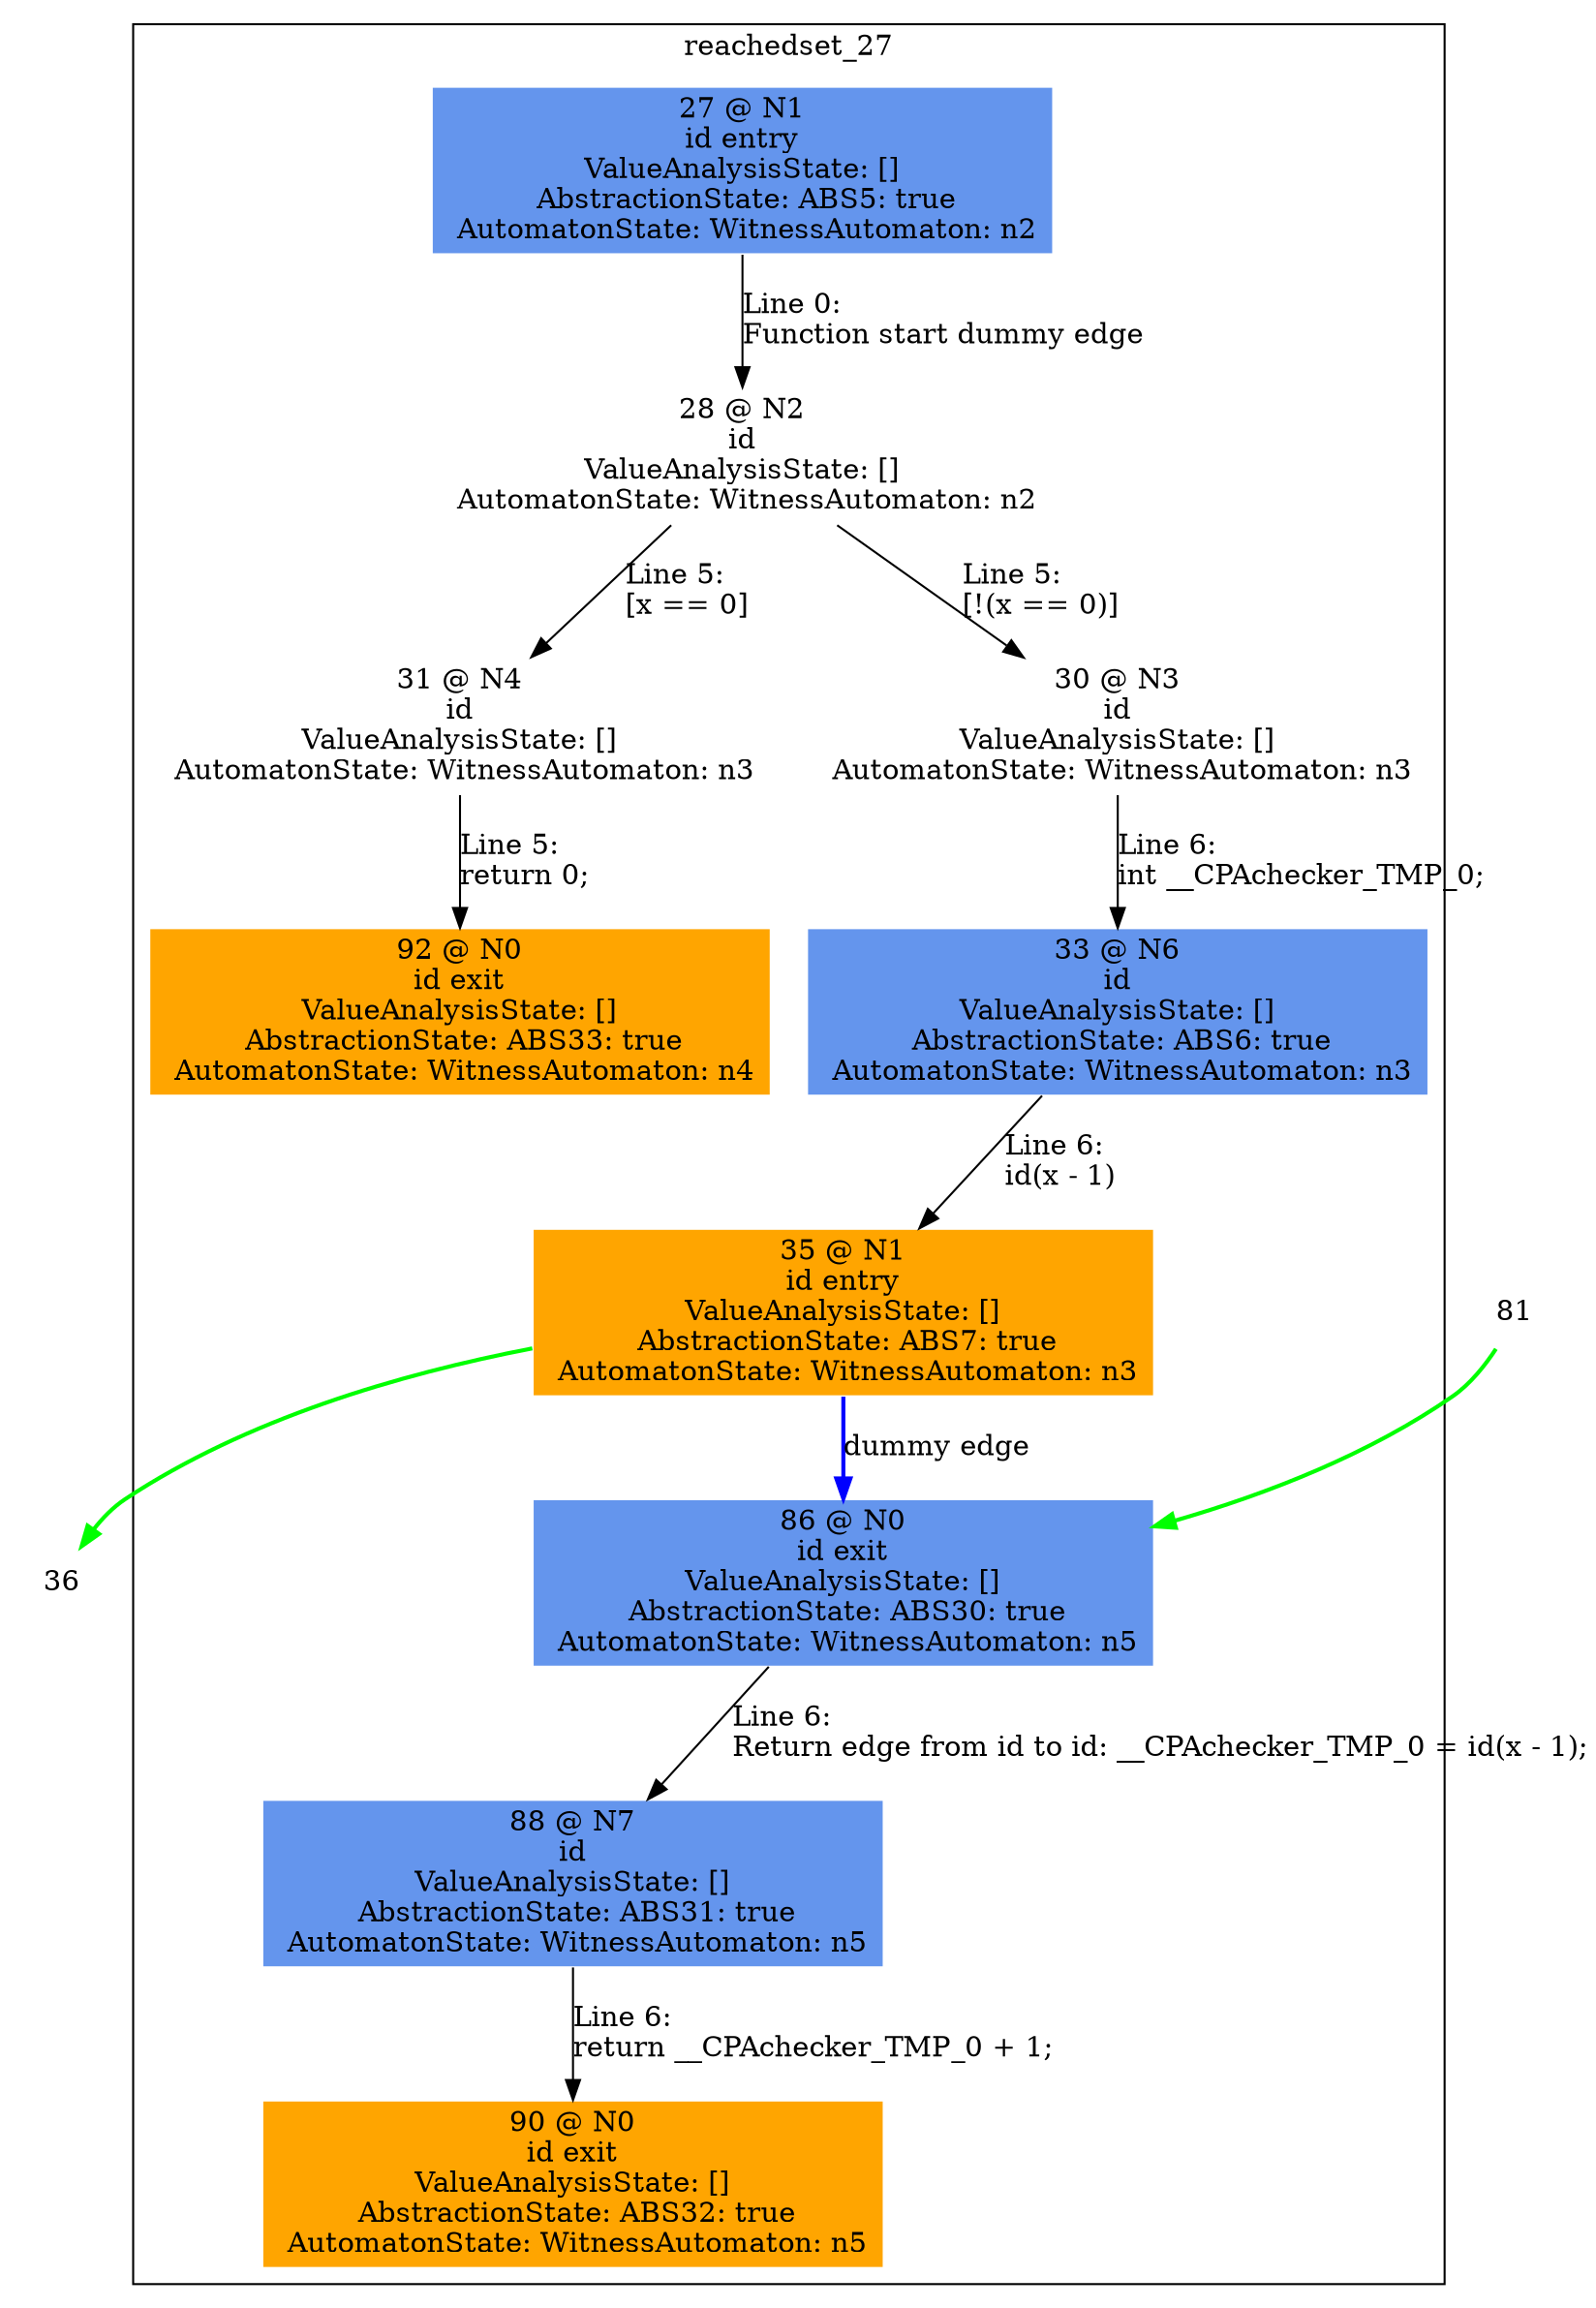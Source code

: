 digraph ARG {
node [style="filled" shape="box" color="white"]
subgraph cluster_27 {
label="reachedset_27"
27 [fillcolor="cornflowerblue" label="27 @ N1\nid entry\nValueAnalysisState: []\n AbstractionState: ABS5: true\n AutomatonState: WitnessAutomaton: n2\n" id="27"]
28 [label="28 @ N2\nid\nValueAnalysisState: []\n AutomatonState: WitnessAutomaton: n2\n" id="28"]
31 [label="31 @ N4\nid\nValueAnalysisState: []\n AutomatonState: WitnessAutomaton: n3\n" id="31"]
92 [fillcolor="orange" label="92 @ N0\nid exit\nValueAnalysisState: []\n AbstractionState: ABS33: true\n AutomatonState: WitnessAutomaton: n4\n" id="92"]
30 [label="30 @ N3\nid\nValueAnalysisState: []\n AutomatonState: WitnessAutomaton: n3\n" id="30"]
33 [fillcolor="cornflowerblue" label="33 @ N6\nid\nValueAnalysisState: []\n AbstractionState: ABS6: true\n AutomatonState: WitnessAutomaton: n3\n" id="33"]
35 [fillcolor="orange" label="35 @ N1\nid entry\nValueAnalysisState: []\n AbstractionState: ABS7: true\n AutomatonState: WitnessAutomaton: n3\n" id="35"]
86 [fillcolor="cornflowerblue" label="86 @ N0\nid exit\nValueAnalysisState: []\n AbstractionState: ABS30: true\n AutomatonState: WitnessAutomaton: n5\n" id="86"]
88 [fillcolor="cornflowerblue" label="88 @ N7\nid\nValueAnalysisState: []\n AbstractionState: ABS31: true\n AutomatonState: WitnessAutomaton: n5\n" id="88"]
90 [fillcolor="orange" label="90 @ N0\nid exit\nValueAnalysisState: []\n AbstractionState: ABS32: true\n AutomatonState: WitnessAutomaton: n5\n" id="90"]
27 -> 28 [label="Line 0: \lFunction start dummy edge\l" id="27 -> 28"]
28 -> 30 [label="Line 5: \l[!(x == 0)]\l" id="28 -> 30"]
28 -> 31 [label="Line 5: \l[x == 0]\l" id="28 -> 31"]
31 -> 92 [label="Line 5: \lreturn 0;\l" id="31 -> 92"]
30 -> 33 [label="Line 6: \lint __CPAchecker_TMP_0;\l" id="30 -> 33"]
33 -> 35 [label="Line 6: \lid(x - 1)\l" id="33 -> 35"]
35 -> 86 [style="bold" color="blue" label="dummy edge" id="35 -> 86"]
86 -> 88 [label="Line 6: \lReturn edge from id to id: __CPAchecker_TMP_0 = id(x - 1);\l" id="86 -> 88"]
88 -> 90 [label="Line 6: \lreturn __CPAchecker_TMP_0 + 1;\l" id="88 -> 90"]
}
35 -> 36 [color=green style=bold]
81 -> 86 [color=green style=bold]
}
